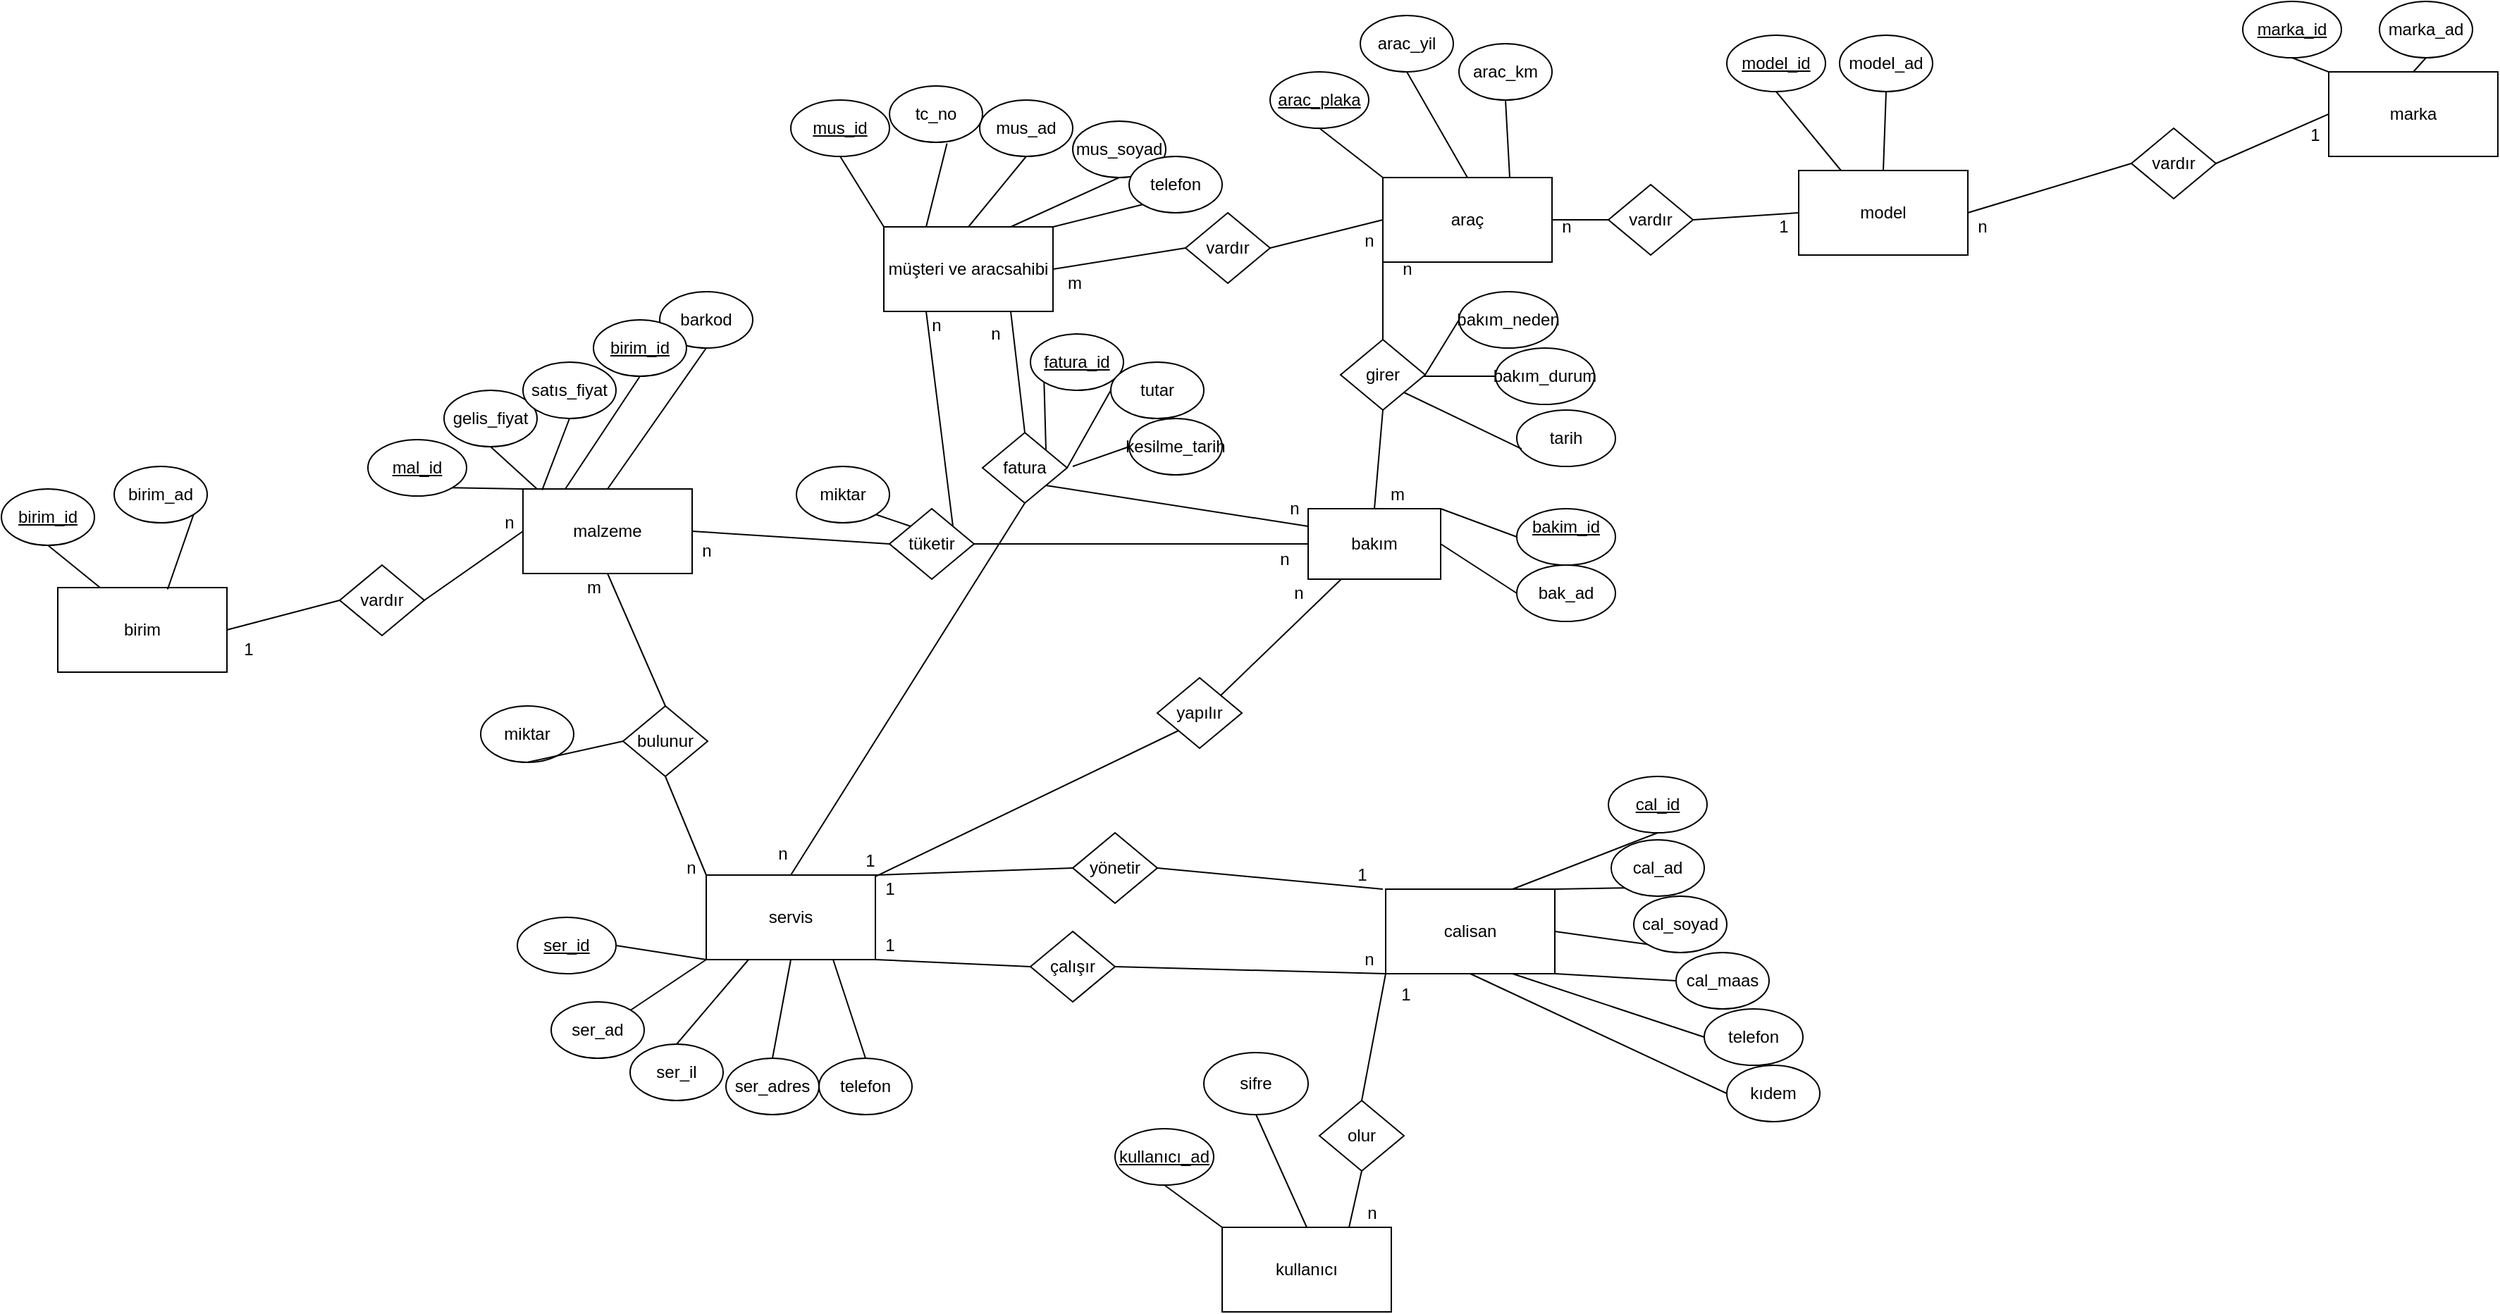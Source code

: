 <mxfile version="13.1.5" type="device"><diagram id="omyfnaKsAavAyfdd444p" name="Page-1"><mxGraphModel dx="2957" dy="2136" grid="1" gridSize="10" guides="1" tooltips="1" connect="1" arrows="1" fold="1" page="1" pageScale="1" pageWidth="827" pageHeight="1169" math="0" shadow="0"><root><mxCell id="0"/><mxCell id="1" parent="0"/><mxCell id="dVFk9NHxVjagU-lc4To2-1" value="servis&lt;br&gt;" style="rounded=0;whiteSpace=wrap;html=1;" parent="1" vertex="1"><mxGeometry x="230" y="100" width="120" height="60" as="geometry"/></mxCell><mxCell id="dVFk9NHxVjagU-lc4To2-2" value="malzeme" style="rounded=0;whiteSpace=wrap;html=1;" parent="1" vertex="1"><mxGeometry x="100" y="-174" width="120" height="60" as="geometry"/></mxCell><mxCell id="dVFk9NHxVjagU-lc4To2-4" value="araç" style="rounded=0;whiteSpace=wrap;html=1;" parent="1" vertex="1"><mxGeometry x="710" y="-395" width="120" height="60" as="geometry"/></mxCell><mxCell id="dVFk9NHxVjagU-lc4To2-5" value="müşteri ve aracsahibi" style="rounded=0;whiteSpace=wrap;html=1;" parent="1" vertex="1"><mxGeometry x="356" y="-360" width="120" height="60" as="geometry"/></mxCell><mxCell id="dVFk9NHxVjagU-lc4To2-7" value="bulunur" style="rhombus;whiteSpace=wrap;html=1;" parent="1" vertex="1"><mxGeometry x="171" y="-20" width="60" height="50" as="geometry"/></mxCell><mxCell id="dVFk9NHxVjagU-lc4To2-9" value="" style="endArrow=none;html=1;entryX=0.5;entryY=1;entryDx=0;entryDy=0;exitX=0;exitY=0;exitDx=0;exitDy=0;" parent="1" source="dVFk9NHxVjagU-lc4To2-1" target="dVFk9NHxVjagU-lc4To2-7" edge="1"><mxGeometry width="50" height="50" relative="1" as="geometry"><mxPoint x="280" y="100" as="sourcePoint"/><mxPoint x="330" y="50" as="targetPoint"/></mxGeometry></mxCell><mxCell id="dVFk9NHxVjagU-lc4To2-10" value="" style="endArrow=none;html=1;entryX=0.5;entryY=1;entryDx=0;entryDy=0;exitX=0.5;exitY=0;exitDx=0;exitDy=0;" parent="1" source="dVFk9NHxVjagU-lc4To2-7" target="dVFk9NHxVjagU-lc4To2-2" edge="1"><mxGeometry width="50" height="50" relative="1" as="geometry"><mxPoint x="300" y="110" as="sourcePoint"/><mxPoint x="310" y="60" as="targetPoint"/></mxGeometry></mxCell><mxCell id="dVFk9NHxVjagU-lc4To2-11" value="yönetir" style="rhombus;whiteSpace=wrap;html=1;" parent="1" vertex="1"><mxGeometry x="490" y="70" width="60" height="50" as="geometry"/></mxCell><mxCell id="dVFk9NHxVjagU-lc4To2-12" value="çalışır" style="rhombus;whiteSpace=wrap;html=1;" parent="1" vertex="1"><mxGeometry x="460" y="140" width="60" height="50" as="geometry"/></mxCell><mxCell id="dVFk9NHxVjagU-lc4To2-13" value="" style="endArrow=none;html=1;entryX=0;entryY=1;entryDx=0;entryDy=0;exitX=1;exitY=0.5;exitDx=0;exitDy=0;" parent="1" source="dVFk9NHxVjagU-lc4To2-12" target="2rVgxsiOijpeHVj7df45-91" edge="1"><mxGeometry width="50" height="50" relative="1" as="geometry"><mxPoint x="310" y="10" as="sourcePoint"/><mxPoint x="670" y="219" as="targetPoint"/></mxGeometry></mxCell><mxCell id="dVFk9NHxVjagU-lc4To2-14" value="" style="endArrow=none;html=1;entryX=0;entryY=0.5;entryDx=0;entryDy=0;exitX=1;exitY=1;exitDx=0;exitDy=0;" parent="1" source="dVFk9NHxVjagU-lc4To2-1" target="dVFk9NHxVjagU-lc4To2-12" edge="1"><mxGeometry width="50" height="50" relative="1" as="geometry"><mxPoint x="530" y="175" as="sourcePoint"/><mxPoint x="630" y="170" as="targetPoint"/></mxGeometry></mxCell><mxCell id="dVFk9NHxVjagU-lc4To2-18" value="" style="endArrow=none;html=1;entryX=0;entryY=0.5;entryDx=0;entryDy=0;exitX=1;exitY=0;exitDx=0;exitDy=0;" parent="1" source="dVFk9NHxVjagU-lc4To2-1" target="dVFk9NHxVjagU-lc4To2-11" edge="1"><mxGeometry width="50" height="50" relative="1" as="geometry"><mxPoint x="320" y="20" as="sourcePoint"/><mxPoint x="390" y="-50" as="targetPoint"/></mxGeometry></mxCell><mxCell id="dVFk9NHxVjagU-lc4To2-29" value="vardır" style="rhombus;whiteSpace=wrap;html=1;" parent="1" vertex="1"><mxGeometry x="570" y="-370" width="60" height="50" as="geometry"/></mxCell><mxCell id="dVFk9NHxVjagU-lc4To2-30" value="" style="endArrow=none;html=1;entryX=1;entryY=0.5;entryDx=0;entryDy=0;exitX=0;exitY=0.5;exitDx=0;exitDy=0;" parent="1" source="dVFk9NHxVjagU-lc4To2-4" target="dVFk9NHxVjagU-lc4To2-29" edge="1"><mxGeometry width="50" height="50" relative="1" as="geometry"><mxPoint x="700" y="458" as="sourcePoint"/><mxPoint x="700" y="420" as="targetPoint"/></mxGeometry></mxCell><mxCell id="dVFk9NHxVjagU-lc4To2-31" value="" style="endArrow=none;html=1;entryX=1;entryY=0.5;entryDx=0;entryDy=0;exitX=0;exitY=0.5;exitDx=0;exitDy=0;" parent="1" source="dVFk9NHxVjagU-lc4To2-29" target="dVFk9NHxVjagU-lc4To2-5" edge="1"><mxGeometry width="50" height="50" relative="1" as="geometry"><mxPoint x="630" y="490" as="sourcePoint"/><mxPoint x="530" y="490" as="targetPoint"/></mxGeometry></mxCell><mxCell id="dVFk9NHxVjagU-lc4To2-32" value="&lt;u&gt;mal_id&lt;/u&gt;" style="ellipse;whiteSpace=wrap;html=1;" parent="1" vertex="1"><mxGeometry x="-10" y="-209" width="70" height="40" as="geometry"/></mxCell><mxCell id="dVFk9NHxVjagU-lc4To2-34" value="gelis_fiyat" style="ellipse;whiteSpace=wrap;html=1;" parent="1" vertex="1"><mxGeometry x="44" y="-244" width="66" height="40" as="geometry"/></mxCell><mxCell id="dVFk9NHxVjagU-lc4To2-35" value="barkod" style="ellipse;whiteSpace=wrap;html=1;" parent="1" vertex="1"><mxGeometry x="197" y="-314" width="66" height="40" as="geometry"/></mxCell><mxCell id="dVFk9NHxVjagU-lc4To2-36" value="&lt;u&gt;birim_id&lt;/u&gt;" style="ellipse;whiteSpace=wrap;html=1;" parent="1" vertex="1"><mxGeometry x="150" y="-294" width="66" height="40" as="geometry"/></mxCell><mxCell id="dVFk9NHxVjagU-lc4To2-40" value="" style="endArrow=none;html=1;entryX=1;entryY=1;entryDx=0;entryDy=0;exitX=0;exitY=0;exitDx=0;exitDy=0;" parent="1" source="dVFk9NHxVjagU-lc4To2-2" target="dVFk9NHxVjagU-lc4To2-32" edge="1"><mxGeometry width="50" height="50" relative="1" as="geometry"><mxPoint x="224" y="-4" as="sourcePoint"/><mxPoint x="284" y="-74" as="targetPoint"/></mxGeometry></mxCell><mxCell id="dVFk9NHxVjagU-lc4To2-41" value="" style="endArrow=none;html=1;entryX=0.5;entryY=1;entryDx=0;entryDy=0;exitX=0.25;exitY=0;exitDx=0;exitDy=0;" parent="1" source="dVFk9NHxVjagU-lc4To2-2" target="dVFk9NHxVjagU-lc4To2-36" edge="1"><mxGeometry width="50" height="50" relative="1" as="geometry"><mxPoint x="234" y="6" as="sourcePoint"/><mxPoint x="294" y="-64" as="targetPoint"/></mxGeometry></mxCell><mxCell id="dVFk9NHxVjagU-lc4To2-42" value="" style="endArrow=none;html=1;entryX=0.5;entryY=1;entryDx=0;entryDy=0;exitX=0.5;exitY=0;exitDx=0;exitDy=0;" parent="1" source="dVFk9NHxVjagU-lc4To2-2" target="dVFk9NHxVjagU-lc4To2-35" edge="1"><mxGeometry width="50" height="50" relative="1" as="geometry"><mxPoint x="234" y="-154" as="sourcePoint"/><mxPoint x="227" y="-214" as="targetPoint"/></mxGeometry></mxCell><mxCell id="dVFk9NHxVjagU-lc4To2-43" value="" style="endArrow=none;html=1;exitX=0.5;exitY=1;exitDx=0;exitDy=0;entryX=0.083;entryY=0;entryDx=0;entryDy=0;entryPerimeter=0;" parent="1" source="dVFk9NHxVjagU-lc4To2-34" target="dVFk9NHxVjagU-lc4To2-2" edge="1"><mxGeometry width="50" height="50" relative="1" as="geometry"><mxPoint x="204" y="-154" as="sourcePoint"/><mxPoint x="204" y="-184" as="targetPoint"/></mxGeometry></mxCell><mxCell id="dVFk9NHxVjagU-lc4To2-48" value="&lt;u&gt;arac_plaka&lt;/u&gt;" style="ellipse;whiteSpace=wrap;html=1;" parent="1" vertex="1"><mxGeometry x="630" y="-470" width="70" height="40" as="geometry"/></mxCell><mxCell id="dVFk9NHxVjagU-lc4To2-50" value="&lt;u&gt;model_id&lt;/u&gt;" style="ellipse;whiteSpace=wrap;html=1;" parent="1" vertex="1"><mxGeometry x="954" y="-496" width="70" height="40" as="geometry"/></mxCell><mxCell id="dVFk9NHxVjagU-lc4To2-51" value="&lt;u&gt;marka_id&lt;/u&gt;" style="ellipse;whiteSpace=wrap;html=1;" parent="1" vertex="1"><mxGeometry x="1320" y="-520" width="70" height="40" as="geometry"/></mxCell><mxCell id="dVFk9NHxVjagU-lc4To2-52" value="&lt;u&gt;mus_id&lt;/u&gt;" style="ellipse;whiteSpace=wrap;html=1;" parent="1" vertex="1"><mxGeometry x="290" y="-450" width="70" height="40" as="geometry"/></mxCell><mxCell id="dVFk9NHxVjagU-lc4To2-54" value="" style="endArrow=none;html=1;entryX=0.5;entryY=1;entryDx=0;entryDy=0;exitX=0;exitY=0;exitDx=0;exitDy=0;" parent="1" source="dVFk9NHxVjagU-lc4To2-5" target="dVFk9NHxVjagU-lc4To2-52" edge="1"><mxGeometry width="50" height="50" relative="1" as="geometry"><mxPoint x="580" y="-320" as="sourcePoint"/><mxPoint x="486" y="-320" as="targetPoint"/></mxGeometry></mxCell><mxCell id="dVFk9NHxVjagU-lc4To2-55" value="mus_ad" style="ellipse;whiteSpace=wrap;html=1;" parent="1" vertex="1"><mxGeometry x="424" y="-450" width="66" height="40" as="geometry"/></mxCell><mxCell id="dVFk9NHxVjagU-lc4To2-56" value="model_ad" style="ellipse;whiteSpace=wrap;html=1;" parent="1" vertex="1"><mxGeometry x="1034" y="-496" width="66" height="40" as="geometry"/></mxCell><mxCell id="dVFk9NHxVjagU-lc4To2-58" value="arac_yil" style="ellipse;whiteSpace=wrap;html=1;" parent="1" vertex="1"><mxGeometry x="694" y="-510" width="66" height="40" as="geometry"/></mxCell><mxCell id="dVFk9NHxVjagU-lc4To2-59" value="mus_soyad" style="ellipse;whiteSpace=wrap;html=1;" parent="1" vertex="1"><mxGeometry x="490" y="-435" width="66" height="40" as="geometry"/></mxCell><mxCell id="dVFk9NHxVjagU-lc4To2-60" value="telefon" style="ellipse;whiteSpace=wrap;html=1;" parent="1" vertex="1"><mxGeometry x="530" y="-410" width="66" height="40" as="geometry"/></mxCell><mxCell id="dVFk9NHxVjagU-lc4To2-61" value="marka_ad" style="ellipse;whiteSpace=wrap;html=1;" parent="1" vertex="1"><mxGeometry x="1417" y="-520" width="66" height="40" as="geometry"/></mxCell><mxCell id="dVFk9NHxVjagU-lc4To2-63" value="" style="endArrow=none;html=1;entryX=0.5;entryY=1;entryDx=0;entryDy=0;exitX=0.5;exitY=0;exitDx=0;exitDy=0;" parent="1" source="dVFk9NHxVjagU-lc4To2-5" target="dVFk9NHxVjagU-lc4To2-55" edge="1"><mxGeometry width="50" height="50" relative="1" as="geometry"><mxPoint x="366" y="-350" as="sourcePoint"/><mxPoint x="335" y="-400" as="targetPoint"/></mxGeometry></mxCell><mxCell id="dVFk9NHxVjagU-lc4To2-64" value="" style="endArrow=none;html=1;entryX=0.5;entryY=1;entryDx=0;entryDy=0;exitX=0.75;exitY=0;exitDx=0;exitDy=0;" parent="1" source="dVFk9NHxVjagU-lc4To2-5" target="dVFk9NHxVjagU-lc4To2-59" edge="1"><mxGeometry width="50" height="50" relative="1" as="geometry"><mxPoint x="426" y="-350" as="sourcePoint"/><mxPoint x="413" y="-410" as="targetPoint"/></mxGeometry></mxCell><mxCell id="dVFk9NHxVjagU-lc4To2-65" value="" style="endArrow=none;html=1;entryX=0;entryY=1;entryDx=0;entryDy=0;exitX=1;exitY=0;exitDx=0;exitDy=0;" parent="1" source="dVFk9NHxVjagU-lc4To2-5" target="dVFk9NHxVjagU-lc4To2-60" edge="1"><mxGeometry width="50" height="50" relative="1" as="geometry"><mxPoint x="456" y="-350" as="sourcePoint"/><mxPoint x="479" y="-410" as="targetPoint"/></mxGeometry></mxCell><mxCell id="dVFk9NHxVjagU-lc4To2-66" value="" style="endArrow=none;html=1;entryX=0;entryY=0.5;entryDx=0;entryDy=0;exitX=1;exitY=0.5;exitDx=0;exitDy=0;" parent="1" source="dVFk9NHxVjagU-lc4To2-77" target="dVFk9NHxVjagU-lc4To2-70" edge="1"><mxGeometry width="50" height="50" relative="1" as="geometry"><mxPoint x="807.5" y="-639" as="sourcePoint"/><mxPoint x="847.495" y="-508.998" as="targetPoint"/></mxGeometry></mxCell><mxCell id="dVFk9NHxVjagU-lc4To2-67" value="" style="endArrow=none;html=1;entryX=0;entryY=0.5;entryDx=0;entryDy=0;exitX=1;exitY=0.5;exitDx=0;exitDy=0;" parent="1" source="dVFk9NHxVjagU-lc4To2-4" target="dVFk9NHxVjagU-lc4To2-77" edge="1"><mxGeometry width="50" height="50" relative="1" as="geometry"><mxPoint x="496" y="-340" as="sourcePoint"/><mxPoint x="533.665" y="-405.858" as="targetPoint"/></mxGeometry></mxCell><mxCell id="dVFk9NHxVjagU-lc4To2-68" value="" style="endArrow=none;html=1;entryX=0.5;entryY=1;entryDx=0;entryDy=0;exitX=0.5;exitY=0;exitDx=0;exitDy=0;" parent="1" source="dVFk9NHxVjagU-lc4To2-70" target="dVFk9NHxVjagU-lc4To2-56" edge="1"><mxGeometry width="50" height="50" relative="1" as="geometry"><mxPoint x="270" y="-136" as="sourcePoint"/><mxPoint x="307.665" y="-201.858" as="targetPoint"/></mxGeometry></mxCell><mxCell id="dVFk9NHxVjagU-lc4To2-69" value="" style="endArrow=none;html=1;entryX=0.5;entryY=1;entryDx=0;entryDy=0;exitX=0;exitY=0;exitDx=0;exitDy=0;" parent="1" source="dVFk9NHxVjagU-lc4To2-4" target="dVFk9NHxVjagU-lc4To2-48" edge="1"><mxGeometry width="50" height="50" relative="1" as="geometry"><mxPoint x="516" y="-320" as="sourcePoint"/><mxPoint x="553.665" y="-385.858" as="targetPoint"/></mxGeometry></mxCell><mxCell id="dVFk9NHxVjagU-lc4To2-70" value="model" style="rounded=0;whiteSpace=wrap;html=1;" parent="1" vertex="1"><mxGeometry x="1005" y="-400" width="120" height="60" as="geometry"/></mxCell><mxCell id="dVFk9NHxVjagU-lc4To2-71" value="marka" style="rounded=0;whiteSpace=wrap;html=1;" parent="1" vertex="1"><mxGeometry x="1381" y="-470" width="120" height="60" as="geometry"/></mxCell><mxCell id="dVFk9NHxVjagU-lc4To2-72" value="" style="endArrow=none;html=1;entryX=0.5;entryY=1;entryDx=0;entryDy=0;exitX=0;exitY=0;exitDx=0;exitDy=0;" parent="1" source="dVFk9NHxVjagU-lc4To2-71" target="dVFk9NHxVjagU-lc4To2-51" edge="1"><mxGeometry width="50" height="50" relative="1" as="geometry"><mxPoint x="1147" y="-360" as="sourcePoint"/><mxPoint x="1150" y="-410" as="targetPoint"/></mxGeometry></mxCell><mxCell id="dVFk9NHxVjagU-lc4To2-73" value="" style="endArrow=none;html=1;entryX=0.5;entryY=1;entryDx=0;entryDy=0;exitX=0.5;exitY=0;exitDx=0;exitDy=0;" parent="1" source="dVFk9NHxVjagU-lc4To2-71" target="dVFk9NHxVjagU-lc4To2-61" edge="1"><mxGeometry width="50" height="50" relative="1" as="geometry"><mxPoint x="1147" y="-360" as="sourcePoint"/><mxPoint x="1150" y="-410" as="targetPoint"/></mxGeometry></mxCell><mxCell id="dVFk9NHxVjagU-lc4To2-74" value="" style="endArrow=none;html=1;entryX=0.5;entryY=1;entryDx=0;entryDy=0;exitX=0.25;exitY=0;exitDx=0;exitDy=0;" parent="1" source="dVFk9NHxVjagU-lc4To2-70" target="dVFk9NHxVjagU-lc4To2-50" edge="1"><mxGeometry width="50" height="50" relative="1" as="geometry"><mxPoint x="1015" y="-156" as="sourcePoint"/><mxPoint x="1067" y="-206" as="targetPoint"/></mxGeometry></mxCell><mxCell id="dVFk9NHxVjagU-lc4To2-76" value="vardır" style="rhombus;whiteSpace=wrap;html=1;" parent="1" vertex="1"><mxGeometry x="1241" y="-430" width="60" height="50" as="geometry"/></mxCell><mxCell id="dVFk9NHxVjagU-lc4To2-77" value="vardır" style="rhombus;whiteSpace=wrap;html=1;" parent="1" vertex="1"><mxGeometry x="870" y="-390" width="60" height="50" as="geometry"/></mxCell><mxCell id="dVFk9NHxVjagU-lc4To2-78" value="" style="endArrow=none;html=1;entryX=1;entryY=0.5;entryDx=0;entryDy=0;exitX=0;exitY=0.5;exitDx=0;exitDy=0;" parent="1" source="dVFk9NHxVjagU-lc4To2-71" target="dVFk9NHxVjagU-lc4To2-76" edge="1"><mxGeometry width="50" height="50" relative="1" as="geometry"><mxPoint x="1337" y="-330" as="sourcePoint"/><mxPoint x="1560" y="-474" as="targetPoint"/></mxGeometry></mxCell><mxCell id="dVFk9NHxVjagU-lc4To2-80" value="" style="endArrow=none;html=1;exitX=1;exitY=0.5;exitDx=0;exitDy=0;entryX=0;entryY=0.5;entryDx=0;entryDy=0;" parent="1" source="dVFk9NHxVjagU-lc4To2-70" target="dVFk9NHxVjagU-lc4To2-76" edge="1"><mxGeometry width="50" height="50" relative="1" as="geometry"><mxPoint x="1418" y="-326" as="sourcePoint"/><mxPoint x="1220" y="-400" as="targetPoint"/></mxGeometry></mxCell><mxCell id="dVFk9NHxVjagU-lc4To2-83" value="" style="endArrow=none;html=1;entryX=0.5;entryY=1;entryDx=0;entryDy=0;exitX=0.5;exitY=0;exitDx=0;exitDy=0;" parent="1" source="dVFk9NHxVjagU-lc4To2-4" target="dVFk9NHxVjagU-lc4To2-58" edge="1"><mxGeometry width="50" height="50" relative="1" as="geometry"><mxPoint x="970" y="-350" as="sourcePoint"/><mxPoint x="985" y="-410" as="targetPoint"/></mxGeometry></mxCell><mxCell id="dVFk9NHxVjagU-lc4To2-84" value="arac_km" style="ellipse;whiteSpace=wrap;html=1;" parent="1" vertex="1"><mxGeometry x="764" y="-490" width="66" height="40" as="geometry"/></mxCell><mxCell id="dVFk9NHxVjagU-lc4To2-85" value="" style="endArrow=none;html=1;entryX=0.5;entryY=1;entryDx=0;entryDy=0;exitX=0.75;exitY=0;exitDx=0;exitDy=0;" parent="1" source="dVFk9NHxVjagU-lc4To2-4" target="dVFk9NHxVjagU-lc4To2-84" edge="1"><mxGeometry width="50" height="50" relative="1" as="geometry"><mxPoint x="780" y="-350" as="sourcePoint"/><mxPoint x="743.0" y="-400" as="targetPoint"/></mxGeometry></mxCell><mxCell id="dVFk9NHxVjagU-lc4To2-88" value="ser_adres" style="ellipse;whiteSpace=wrap;html=1;" parent="1" vertex="1"><mxGeometry x="244" y="230" width="66" height="40" as="geometry"/></mxCell><mxCell id="dVFk9NHxVjagU-lc4To2-89" value="ser_ad" style="ellipse;whiteSpace=wrap;html=1;" parent="1" vertex="1"><mxGeometry x="120" y="190" width="66" height="40" as="geometry"/></mxCell><mxCell id="dVFk9NHxVjagU-lc4To2-90" value="telefon" style="ellipse;whiteSpace=wrap;html=1;" parent="1" vertex="1"><mxGeometry x="310" y="230" width="66" height="40" as="geometry"/></mxCell><mxCell id="dVFk9NHxVjagU-lc4To2-91" value="ser_il" style="ellipse;whiteSpace=wrap;html=1;" parent="1" vertex="1"><mxGeometry x="176" y="220" width="66" height="40" as="geometry"/></mxCell><mxCell id="dVFk9NHxVjagU-lc4To2-94" value="&lt;u&gt;ser_id&lt;/u&gt;" style="ellipse;whiteSpace=wrap;html=1;" parent="1" vertex="1"><mxGeometry x="96" y="130" width="70" height="40" as="geometry"/></mxCell><mxCell id="dVFk9NHxVjagU-lc4To2-95" value="" style="endArrow=none;html=1;entryX=1;entryY=0.5;entryDx=0;entryDy=0;exitX=0;exitY=1;exitDx=0;exitDy=0;" parent="1" source="dVFk9NHxVjagU-lc4To2-1" target="dVFk9NHxVjagU-lc4To2-94" edge="1"><mxGeometry width="50" height="50" relative="1" as="geometry"><mxPoint x="300" y="110" as="sourcePoint"/><mxPoint x="240" y="60" as="targetPoint"/></mxGeometry></mxCell><mxCell id="dVFk9NHxVjagU-lc4To2-96" value="" style="endArrow=none;html=1;entryX=1;entryY=0;entryDx=0;entryDy=0;exitX=0;exitY=1;exitDx=0;exitDy=0;" parent="1" source="dVFk9NHxVjagU-lc4To2-1" target="dVFk9NHxVjagU-lc4To2-89" edge="1"><mxGeometry width="50" height="50" relative="1" as="geometry"><mxPoint x="240" y="170" as="sourcePoint"/><mxPoint x="176" y="160" as="targetPoint"/></mxGeometry></mxCell><mxCell id="dVFk9NHxVjagU-lc4To2-97" value="" style="endArrow=none;html=1;entryX=0.25;entryY=1;entryDx=0;entryDy=0;exitX=0.5;exitY=0;exitDx=0;exitDy=0;" parent="1" source="dVFk9NHxVjagU-lc4To2-91" target="dVFk9NHxVjagU-lc4To2-1" edge="1"><mxGeometry width="50" height="50" relative="1" as="geometry"><mxPoint x="250" y="180" as="sourcePoint"/><mxPoint x="186" y="170" as="targetPoint"/></mxGeometry></mxCell><mxCell id="dVFk9NHxVjagU-lc4To2-98" value="" style="endArrow=none;html=1;entryX=0.5;entryY=1;entryDx=0;entryDy=0;exitX=0.5;exitY=0;exitDx=0;exitDy=0;" parent="1" source="dVFk9NHxVjagU-lc4To2-88" target="dVFk9NHxVjagU-lc4To2-1" edge="1"><mxGeometry width="50" height="50" relative="1" as="geometry"><mxPoint x="285" y="215" as="sourcePoint"/><mxPoint x="221" y="205" as="targetPoint"/></mxGeometry></mxCell><mxCell id="dVFk9NHxVjagU-lc4To2-99" value="" style="endArrow=none;html=1;entryX=0.75;entryY=1;entryDx=0;entryDy=0;exitX=0.5;exitY=0;exitDx=0;exitDy=0;" parent="1" source="dVFk9NHxVjagU-lc4To2-90" target="dVFk9NHxVjagU-lc4To2-1" edge="1"><mxGeometry width="50" height="50" relative="1" as="geometry"><mxPoint x="270" y="200" as="sourcePoint"/><mxPoint x="206" y="190" as="targetPoint"/></mxGeometry></mxCell><mxCell id="JKhy3zN6X2akVbeBY9PP-2" value="&lt;u&gt;bakim_id&lt;br&gt;&lt;br&gt;&lt;/u&gt;" style="ellipse;whiteSpace=wrap;html=1;" parent="1" vertex="1"><mxGeometry x="805" y="-160" width="70" height="40" as="geometry"/></mxCell><mxCell id="JKhy3zN6X2akVbeBY9PP-6" value="" style="endArrow=none;html=1;entryX=0;entryY=0.5;entryDx=0;entryDy=0;exitX=1;exitY=0;exitDx=0;exitDy=0;" parent="1" source="2rVgxsiOijpeHVj7df45-26" target="JKhy3zN6X2akVbeBY9PP-2" edge="1"><mxGeometry width="50" height="50" relative="1" as="geometry"><mxPoint x="426" y="-350" as="sourcePoint"/><mxPoint x="413" y="-410" as="targetPoint"/></mxGeometry></mxCell><mxCell id="JKhy3zN6X2akVbeBY9PP-7" value="bakım_neden" style="ellipse;whiteSpace=wrap;html=1;" parent="1" vertex="1"><mxGeometry x="764" y="-314" width="70" height="40" as="geometry"/></mxCell><mxCell id="JKhy3zN6X2akVbeBY9PP-8" value="" style="endArrow=none;html=1;entryX=0;entryY=0.5;entryDx=0;entryDy=0;exitX=1;exitY=0.5;exitDx=0;exitDy=0;" parent="1" source="2rVgxsiOijpeHVj7df45-42" target="JKhy3zN6X2akVbeBY9PP-7" edge="1"><mxGeometry width="50" height="50" relative="1" as="geometry"><mxPoint x="880" y="-210" as="sourcePoint"/><mxPoint x="920.251" y="-225.858" as="targetPoint"/></mxGeometry></mxCell><mxCell id="JKhy3zN6X2akVbeBY9PP-9" value="bakım_durum" style="ellipse;whiteSpace=wrap;html=1;" parent="1" vertex="1"><mxGeometry x="790" y="-274" width="70" height="40" as="geometry"/></mxCell><mxCell id="JKhy3zN6X2akVbeBY9PP-10" value="" style="endArrow=none;html=1;entryX=0;entryY=0.5;entryDx=0;entryDy=0;" parent="1" target="JKhy3zN6X2akVbeBY9PP-9" edge="1"><mxGeometry width="50" height="50" relative="1" as="geometry"><mxPoint x="734" y="-254" as="sourcePoint"/><mxPoint x="940" y="-190" as="targetPoint"/></mxGeometry></mxCell><mxCell id="JKhy3zN6X2akVbeBY9PP-14" value="miktar" style="ellipse;whiteSpace=wrap;html=1;" parent="1" vertex="1"><mxGeometry x="70" y="-20" width="66" height="40" as="geometry"/></mxCell><mxCell id="JKhy3zN6X2akVbeBY9PP-15" value="" style="endArrow=none;html=1;entryX=0;entryY=0.5;entryDx=0;entryDy=0;exitX=0.5;exitY=1;exitDx=0;exitDy=0;" parent="1" source="JKhy3zN6X2akVbeBY9PP-14" target="dVFk9NHxVjagU-lc4To2-7" edge="1"><mxGeometry width="50" height="50" relative="1" as="geometry"><mxPoint x="544" y="-150.0" as="sourcePoint"/><mxPoint x="563" y="-170.0" as="targetPoint"/></mxGeometry></mxCell><mxCell id="a6w_tVuYNXNWA4gwiiQx-1" value="tc_no" style="ellipse;whiteSpace=wrap;html=1;" parent="1" vertex="1"><mxGeometry x="360" y="-460" width="66" height="40" as="geometry"/></mxCell><mxCell id="a6w_tVuYNXNWA4gwiiQx-2" value="" style="endArrow=none;html=1;entryX=0.618;entryY=1.02;entryDx=0;entryDy=0;exitX=0.25;exitY=0;exitDx=0;exitDy=0;entryPerimeter=0;" parent="1" source="dVFk9NHxVjagU-lc4To2-5" target="a6w_tVuYNXNWA4gwiiQx-1" edge="1"><mxGeometry width="50" height="50" relative="1" as="geometry"><mxPoint x="426" y="-350" as="sourcePoint"/><mxPoint x="467" y="-400" as="targetPoint"/></mxGeometry></mxCell><mxCell id="2rVgxsiOijpeHVj7df45-6" value="1" style="text;html=1;align=center;verticalAlign=middle;resizable=0;points=[];autosize=1;" parent="1" vertex="1"><mxGeometry x="1361" y="-435" width="20" height="20" as="geometry"/></mxCell><mxCell id="2rVgxsiOijpeHVj7df45-7" value="n" style="text;html=1;align=center;verticalAlign=middle;resizable=0;points=[];autosize=1;" parent="1" vertex="1"><mxGeometry x="1125" y="-370" width="20" height="20" as="geometry"/></mxCell><mxCell id="2rVgxsiOijpeHVj7df45-12" value="satıs_fiyat" style="ellipse;whiteSpace=wrap;html=1;" parent="1" vertex="1"><mxGeometry x="100" y="-264" width="66" height="40" as="geometry"/></mxCell><mxCell id="2rVgxsiOijpeHVj7df45-13" value="" style="endArrow=none;html=1;entryX=0.113;entryY=0.013;entryDx=0;entryDy=0;exitX=0.5;exitY=1;exitDx=0;exitDy=0;entryPerimeter=0;" parent="1" source="2rVgxsiOijpeHVj7df45-12" target="dVFk9NHxVjagU-lc4To2-2" edge="1"><mxGeometry width="50" height="50" relative="1" as="geometry"><mxPoint x="206" y="-224" as="sourcePoint"/><mxPoint x="204" y="-174" as="targetPoint"/></mxGeometry></mxCell><mxCell id="2rVgxsiOijpeHVj7df45-15" value="n" style="text;html=1;align=center;verticalAlign=middle;resizable=0;points=[];autosize=1;" parent="1" vertex="1"><mxGeometry x="209" y="85" width="20" height="20" as="geometry"/></mxCell><mxCell id="2rVgxsiOijpeHVj7df45-16" value="1" style="text;html=1;align=center;verticalAlign=middle;resizable=0;points=[];autosize=1;" parent="1" vertex="1"><mxGeometry x="350" y="100" width="20" height="20" as="geometry"/></mxCell><mxCell id="2rVgxsiOijpeHVj7df45-23" value="tarih" style="ellipse;whiteSpace=wrap;html=1;" parent="1" vertex="1"><mxGeometry x="805" y="-230" width="70" height="40" as="geometry"/></mxCell><mxCell id="2rVgxsiOijpeHVj7df45-25" value="" style="endArrow=none;html=1;exitX=1;exitY=1;exitDx=0;exitDy=0;entryX=0.049;entryY=0.69;entryDx=0;entryDy=0;entryPerimeter=0;" parent="1" source="2rVgxsiOijpeHVj7df45-42" target="2rVgxsiOijpeHVj7df45-23" edge="1"><mxGeometry width="50" height="50" relative="1" as="geometry"><mxPoint x="940" y="-355" as="sourcePoint"/><mxPoint x="1003" y="-367.805" as="targetPoint"/></mxGeometry></mxCell><mxCell id="2rVgxsiOijpeHVj7df45-26" value="bakım" style="rounded=0;whiteSpace=wrap;html=1;" parent="1" vertex="1"><mxGeometry x="657" y="-160" width="94" height="50" as="geometry"/></mxCell><mxCell id="2rVgxsiOijpeHVj7df45-27" value="" style="endArrow=none;html=1;entryX=0.25;entryY=1;entryDx=0;entryDy=0;exitX=1;exitY=0;exitDx=0;exitDy=0;" parent="1" source="2rVgxsiOijpeHVj7df45-50" target="2rVgxsiOijpeHVj7df45-26" edge="1"><mxGeometry width="50" height="50" relative="1" as="geometry"><mxPoint x="530" y="-30" as="sourcePoint"/><mxPoint x="206" y="60" as="targetPoint"/></mxGeometry></mxCell><mxCell id="2rVgxsiOijpeHVj7df45-28" value="" style="endArrow=none;html=1;entryX=0;entryY=1;entryDx=0;entryDy=0;exitX=0.5;exitY=0;exitDx=0;exitDy=0;" parent="1" source="2rVgxsiOijpeHVj7df45-42" target="dVFk9NHxVjagU-lc4To2-4" edge="1"><mxGeometry width="50" height="50" relative="1" as="geometry"><mxPoint x="330" y="110" as="sourcePoint"/><mxPoint x="533" y="-90" as="targetPoint"/></mxGeometry></mxCell><mxCell id="2rVgxsiOijpeHVj7df45-29" value="tüketir" style="rhombus;whiteSpace=wrap;html=1;" parent="1" vertex="1"><mxGeometry x="360" y="-160" width="60" height="50" as="geometry"/></mxCell><mxCell id="2rVgxsiOijpeHVj7df45-31" value="m" style="text;html=1;align=center;verticalAlign=middle;resizable=0;points=[];autosize=1;" parent="1" vertex="1"><mxGeometry x="135" y="-114" width="30" height="20" as="geometry"/></mxCell><mxCell id="2rVgxsiOijpeHVj7df45-32" value="" style="endArrow=none;html=1;entryX=1;entryY=0.5;entryDx=0;entryDy=0;exitX=0;exitY=0.5;exitDx=0;exitDy=0;" parent="1" source="2rVgxsiOijpeHVj7df45-29" target="dVFk9NHxVjagU-lc4To2-2" edge="1"><mxGeometry width="50" height="50" relative="1" as="geometry"><mxPoint x="156" y="10" as="sourcePoint"/><mxPoint x="206" y="-70" as="targetPoint"/></mxGeometry></mxCell><mxCell id="2rVgxsiOijpeHVj7df45-33" value="" style="endArrow=none;html=1;exitX=1;exitY=0.5;exitDx=0;exitDy=0;entryX=0;entryY=0.5;entryDx=0;entryDy=0;" parent="1" source="2rVgxsiOijpeHVj7df45-29" target="2rVgxsiOijpeHVj7df45-26" edge="1"><mxGeometry width="50" height="50" relative="1" as="geometry"><mxPoint x="300" y="-20" as="sourcePoint"/><mxPoint x="266" y="-70" as="targetPoint"/></mxGeometry></mxCell><mxCell id="2rVgxsiOijpeHVj7df45-34" value="miktar" style="ellipse;whiteSpace=wrap;html=1;" parent="1" vertex="1"><mxGeometry x="294" y="-190" width="66" height="40" as="geometry"/></mxCell><mxCell id="2rVgxsiOijpeHVj7df45-35" value="" style="endArrow=none;html=1;entryX=0;entryY=0;entryDx=0;entryDy=0;exitX=1;exitY=1;exitDx=0;exitDy=0;" parent="1" source="2rVgxsiOijpeHVj7df45-34" target="2rVgxsiOijpeHVj7df45-29" edge="1"><mxGeometry width="50" height="50" relative="1" as="geometry"><mxPoint x="384" y="14" as="sourcePoint"/><mxPoint x="384" y="84" as="targetPoint"/></mxGeometry></mxCell><mxCell id="2rVgxsiOijpeHVj7df45-37" value="n" style="text;html=1;align=center;verticalAlign=middle;resizable=0;points=[];autosize=1;" parent="1" vertex="1"><mxGeometry x="717" y="-340" width="20" height="20" as="geometry"/></mxCell><mxCell id="2rVgxsiOijpeHVj7df45-38" value="m" style="text;html=1;align=center;verticalAlign=middle;resizable=0;points=[];autosize=1;" parent="1" vertex="1"><mxGeometry x="705" y="-180" width="30" height="20" as="geometry"/></mxCell><mxCell id="2rVgxsiOijpeHVj7df45-40" value="n" style="text;html=1;align=center;verticalAlign=middle;resizable=0;points=[];autosize=1;" parent="1" vertex="1"><mxGeometry x="639.5" y="-110" width="20" height="20" as="geometry"/></mxCell><mxCell id="2rVgxsiOijpeHVj7df45-42" value="girer" style="rhombus;whiteSpace=wrap;html=1;" parent="1" vertex="1"><mxGeometry x="680" y="-280" width="60" height="50" as="geometry"/></mxCell><mxCell id="2rVgxsiOijpeHVj7df45-43" value="" style="endArrow=none;html=1;entryX=0.5;entryY=0;entryDx=0;entryDy=0;" parent="1" target="2rVgxsiOijpeHVj7df45-26" edge="1"><mxGeometry width="50" height="50" relative="1" as="geometry"><mxPoint x="710" y="-230" as="sourcePoint"/><mxPoint x="720" y="-325" as="targetPoint"/></mxGeometry></mxCell><mxCell id="2rVgxsiOijpeHVj7df45-44" value="n" style="text;html=1;align=center;verticalAlign=middle;resizable=0;points=[];autosize=1;" parent="1" vertex="1"><mxGeometry x="220" y="-140" width="20" height="20" as="geometry"/></mxCell><mxCell id="2rVgxsiOijpeHVj7df45-45" value="1" style="text;html=1;align=center;verticalAlign=middle;resizable=0;points=[];autosize=1;" parent="1" vertex="1"><mxGeometry x="336" y="80" width="20" height="20" as="geometry"/></mxCell><mxCell id="2rVgxsiOijpeHVj7df45-50" value="yapılır" style="rhombus;whiteSpace=wrap;html=1;" parent="1" vertex="1"><mxGeometry x="550" y="-40" width="60" height="50" as="geometry"/></mxCell><mxCell id="2rVgxsiOijpeHVj7df45-51" value="" style="endArrow=none;html=1;entryX=0;entryY=1;entryDx=0;entryDy=0;" parent="1" source="dVFk9NHxVjagU-lc4To2-1" target="2rVgxsiOijpeHVj7df45-50" edge="1"><mxGeometry width="50" height="50" relative="1" as="geometry"><mxPoint x="525" y="-17.5" as="sourcePoint"/><mxPoint x="667" y="-100" as="targetPoint"/></mxGeometry></mxCell><mxCell id="2rVgxsiOijpeHVj7df45-52" value="n" style="text;html=1;align=center;verticalAlign=middle;resizable=0;points=[];autosize=1;" parent="1" vertex="1"><mxGeometry x="630" y="-134" width="20" height="20" as="geometry"/></mxCell><mxCell id="2rVgxsiOijpeHVj7df45-56" value="1" style="text;html=1;align=center;verticalAlign=middle;resizable=0;points=[];autosize=1;" parent="1" vertex="1"><mxGeometry x="350" y="140" width="20" height="20" as="geometry"/></mxCell><mxCell id="2rVgxsiOijpeHVj7df45-57" value="n" style="text;html=1;align=center;verticalAlign=middle;resizable=0;points=[];autosize=1;" parent="1" vertex="1"><mxGeometry x="690" y="150" width="20" height="20" as="geometry"/></mxCell><mxCell id="2rVgxsiOijpeHVj7df45-63" value="n" style="text;html=1;align=center;verticalAlign=middle;resizable=0;points=[];autosize=1;" parent="1" vertex="1"><mxGeometry x="690" y="-360" width="20" height="20" as="geometry"/></mxCell><mxCell id="2rVgxsiOijpeHVj7df45-64" value="n" style="text;html=1;align=center;verticalAlign=middle;resizable=0;points=[];autosize=1;" parent="1" vertex="1"><mxGeometry x="830" y="-370" width="20" height="20" as="geometry"/></mxCell><mxCell id="2rVgxsiOijpeHVj7df45-65" value="1" style="text;html=1;align=center;verticalAlign=middle;resizable=0;points=[];autosize=1;" parent="1" vertex="1"><mxGeometry x="983.5" y="-370" width="20" height="20" as="geometry"/></mxCell><mxCell id="2rVgxsiOijpeHVj7df45-91" value="calisan" style="rounded=0;whiteSpace=wrap;html=1;" parent="1" vertex="1"><mxGeometry x="712" y="110" width="120" height="60" as="geometry"/></mxCell><mxCell id="2rVgxsiOijpeHVj7df45-92" value="telefon" style="ellipse;whiteSpace=wrap;html=1;" parent="1" vertex="1"><mxGeometry x="938" y="195" width="70" height="40" as="geometry"/></mxCell><mxCell id="2rVgxsiOijpeHVj7df45-93" value="cal_maas" style="ellipse;whiteSpace=wrap;html=1;" parent="1" vertex="1"><mxGeometry x="918" y="155" width="66" height="40" as="geometry"/></mxCell><mxCell id="2rVgxsiOijpeHVj7df45-94" value="cal_ad" style="ellipse;whiteSpace=wrap;html=1;" parent="1" vertex="1"><mxGeometry x="872" y="75" width="66" height="40" as="geometry"/></mxCell><mxCell id="2rVgxsiOijpeHVj7df45-95" value="kıdem" style="ellipse;whiteSpace=wrap;html=1;" parent="1" vertex="1"><mxGeometry x="954" y="235" width="66" height="40" as="geometry"/></mxCell><mxCell id="2rVgxsiOijpeHVj7df45-96" value="cal_soyad" style="ellipse;whiteSpace=wrap;html=1;" parent="1" vertex="1"><mxGeometry x="888" y="115" width="66" height="40" as="geometry"/></mxCell><mxCell id="2rVgxsiOijpeHVj7df45-97" value="&lt;u&gt;cal_id&lt;/u&gt;" style="ellipse;whiteSpace=wrap;html=1;" parent="1" vertex="1"><mxGeometry x="870" y="30" width="70" height="40" as="geometry"/></mxCell><mxCell id="2rVgxsiOijpeHVj7df45-98" value="" style="endArrow=none;html=1;entryX=0;entryY=1;entryDx=0;entryDy=0;exitX=1;exitY=0.5;exitDx=0;exitDy=0;" parent="1" source="2rVgxsiOijpeHVj7df45-91" target="2rVgxsiOijpeHVj7df45-96" edge="1"><mxGeometry width="50" height="50" relative="1" as="geometry"><mxPoint x="926" y="150" as="sourcePoint"/><mxPoint x="1018" y="220" as="targetPoint"/></mxGeometry></mxCell><mxCell id="2rVgxsiOijpeHVj7df45-99" value="" style="endArrow=none;html=1;entryX=1;entryY=0;entryDx=0;entryDy=0;exitX=0;exitY=1;exitDx=0;exitDy=0;" parent="1" source="2rVgxsiOijpeHVj7df45-94" target="2rVgxsiOijpeHVj7df45-91" edge="1"><mxGeometry width="50" height="50" relative="1" as="geometry"><mxPoint x="936" y="160" as="sourcePoint"/><mxPoint x="1028" y="230" as="targetPoint"/></mxGeometry></mxCell><mxCell id="2rVgxsiOijpeHVj7df45-100" value="" style="endArrow=none;html=1;entryX=0.75;entryY=0;entryDx=0;entryDy=0;exitX=0.5;exitY=1;exitDx=0;exitDy=0;" parent="1" source="2rVgxsiOijpeHVj7df45-97" target="2rVgxsiOijpeHVj7df45-91" edge="1"><mxGeometry width="50" height="50" relative="1" as="geometry"><mxPoint x="946" y="170" as="sourcePoint"/><mxPoint x="1038" y="240" as="targetPoint"/></mxGeometry></mxCell><mxCell id="2rVgxsiOijpeHVj7df45-101" value="" style="endArrow=none;html=1;entryX=0;entryY=0.5;entryDx=0;entryDy=0;exitX=1;exitY=1;exitDx=0;exitDy=0;" parent="1" source="2rVgxsiOijpeHVj7df45-91" target="2rVgxsiOijpeHVj7df45-93" edge="1"><mxGeometry width="50" height="50" relative="1" as="geometry"><mxPoint x="956" y="180" as="sourcePoint"/><mxPoint x="1048" y="250" as="targetPoint"/></mxGeometry></mxCell><mxCell id="2rVgxsiOijpeHVj7df45-102" value="" style="endArrow=none;html=1;entryX=0;entryY=0.5;entryDx=0;entryDy=0;exitX=0.75;exitY=1;exitDx=0;exitDy=0;" parent="1" source="2rVgxsiOijpeHVj7df45-91" target="2rVgxsiOijpeHVj7df45-92" edge="1"><mxGeometry width="50" height="50" relative="1" as="geometry"><mxPoint x="966" y="190" as="sourcePoint"/><mxPoint x="1058" y="260" as="targetPoint"/></mxGeometry></mxCell><mxCell id="2rVgxsiOijpeHVj7df45-103" value="" style="endArrow=none;html=1;entryX=0;entryY=0.5;entryDx=0;entryDy=0;exitX=0.5;exitY=1;exitDx=0;exitDy=0;" parent="1" source="2rVgxsiOijpeHVj7df45-91" target="2rVgxsiOijpeHVj7df45-95" edge="1"><mxGeometry width="50" height="50" relative="1" as="geometry"><mxPoint x="976" y="200" as="sourcePoint"/><mxPoint x="1068" y="270" as="targetPoint"/></mxGeometry></mxCell><mxCell id="2rVgxsiOijpeHVj7df45-109" value="" style="endArrow=none;html=1;exitX=1;exitY=0.5;exitDx=0;exitDy=0;" parent="1" source="dVFk9NHxVjagU-lc4To2-11" edge="1"><mxGeometry width="50" height="50" relative="1" as="geometry"><mxPoint x="520" y="85" as="sourcePoint"/><mxPoint x="710" y="110" as="targetPoint"/></mxGeometry></mxCell><mxCell id="2rVgxsiOijpeHVj7df45-110" value="1" style="text;html=1;align=center;verticalAlign=middle;resizable=0;points=[];autosize=1;" parent="1" vertex="1"><mxGeometry x="685" y="90" width="20" height="20" as="geometry"/></mxCell><mxCell id="can61mIKjOtJBiJgQNsk-1" value="bak_ad" style="ellipse;whiteSpace=wrap;html=1;" parent="1" vertex="1"><mxGeometry x="805" y="-120" width="70" height="40" as="geometry"/></mxCell><mxCell id="can61mIKjOtJBiJgQNsk-2" value="" style="endArrow=none;html=1;entryX=0;entryY=0.5;entryDx=0;entryDy=0;exitX=1;exitY=0.5;exitDx=0;exitDy=0;" parent="1" source="2rVgxsiOijpeHVj7df45-26" target="can61mIKjOtJBiJgQNsk-1" edge="1"><mxGeometry width="50" height="50" relative="1" as="geometry"><mxPoint x="761.0" y="-150" as="sourcePoint"/><mxPoint x="825.251" y="-115.858" as="targetPoint"/></mxGeometry></mxCell><mxCell id="can61mIKjOtJBiJgQNsk-4" value="" style="endArrow=none;html=1;entryX=0.25;entryY=1;entryDx=0;entryDy=0;exitX=1;exitY=0;exitDx=0;exitDy=0;" parent="1" source="2rVgxsiOijpeHVj7df45-29" target="dVFk9NHxVjagU-lc4To2-5" edge="1"><mxGeometry width="50" height="50" relative="1" as="geometry"><mxPoint x="435.5" y="-162.5" as="sourcePoint"/><mxPoint x="408.12" y="-288.32" as="targetPoint"/></mxGeometry></mxCell><mxCell id="can61mIKjOtJBiJgQNsk-22" value="birim" style="rounded=0;whiteSpace=wrap;html=1;" parent="1" vertex="1"><mxGeometry x="-230" y="-104" width="120" height="60" as="geometry"/></mxCell><mxCell id="can61mIKjOtJBiJgQNsk-23" value="&lt;u&gt;birim_id&lt;/u&gt;" style="ellipse;whiteSpace=wrap;html=1;" parent="1" vertex="1"><mxGeometry x="-270" y="-174" width="66" height="40" as="geometry"/></mxCell><mxCell id="can61mIKjOtJBiJgQNsk-24" value="birim_ad" style="ellipse;whiteSpace=wrap;html=1;" parent="1" vertex="1"><mxGeometry x="-190" y="-190" width="66" height="40" as="geometry"/></mxCell><mxCell id="can61mIKjOtJBiJgQNsk-25" value="" style="endArrow=none;html=1;entryX=1;entryY=1;entryDx=0;entryDy=0;exitX=0.649;exitY=0.021;exitDx=0;exitDy=0;exitPerimeter=0;" parent="1" source="can61mIKjOtJBiJgQNsk-22" target="can61mIKjOtJBiJgQNsk-24" edge="1"><mxGeometry width="50" height="50" relative="1" as="geometry"><mxPoint x="20" y="-174" as="sourcePoint"/><mxPoint x="-30.508" y="-174.713" as="targetPoint"/></mxGeometry></mxCell><mxCell id="can61mIKjOtJBiJgQNsk-26" value="" style="endArrow=none;html=1;entryX=0.5;entryY=1;entryDx=0;entryDy=0;exitX=0.25;exitY=0;exitDx=0;exitDy=0;" parent="1" source="can61mIKjOtJBiJgQNsk-22" target="can61mIKjOtJBiJgQNsk-23" edge="1"><mxGeometry width="50" height="50" relative="1" as="geometry"><mxPoint x="30" y="-164" as="sourcePoint"/><mxPoint x="-20.508" y="-164.713" as="targetPoint"/></mxGeometry></mxCell><mxCell id="can61mIKjOtJBiJgQNsk-27" value="vardır" style="rhombus;whiteSpace=wrap;html=1;" parent="1" vertex="1"><mxGeometry x="-30" y="-120" width="60" height="50" as="geometry"/></mxCell><mxCell id="can61mIKjOtJBiJgQNsk-29" value="" style="endArrow=none;html=1;entryX=1;entryY=0.5;entryDx=0;entryDy=0;exitX=0;exitY=0.5;exitDx=0;exitDy=0;" parent="1" source="dVFk9NHxVjagU-lc4To2-2" target="can61mIKjOtJBiJgQNsk-27" edge="1"><mxGeometry width="50" height="50" relative="1" as="geometry"><mxPoint x="-20" y="-85" as="sourcePoint"/><mxPoint x="-100" y="-64.0" as="targetPoint"/></mxGeometry></mxCell><mxCell id="can61mIKjOtJBiJgQNsk-32" value="" style="endArrow=none;html=1;entryX=1;entryY=0.5;entryDx=0;entryDy=0;exitX=0;exitY=0.5;exitDx=0;exitDy=0;" parent="1" source="can61mIKjOtJBiJgQNsk-27" target="can61mIKjOtJBiJgQNsk-22" edge="1"><mxGeometry width="50" height="50" relative="1" as="geometry"><mxPoint x="-30" y="-95" as="sourcePoint"/><mxPoint x="-60" y="-100" as="targetPoint"/></mxGeometry></mxCell><mxCell id="can61mIKjOtJBiJgQNsk-33" value="n" style="text;html=1;align=center;verticalAlign=middle;resizable=0;points=[];autosize=1;" parent="1" vertex="1"><mxGeometry x="80" y="-160" width="20" height="20" as="geometry"/></mxCell><mxCell id="jnOfu0u_ggFjiUx90FET-1" value="m" style="text;html=1;align=center;verticalAlign=middle;resizable=0;points=[];autosize=1;" parent="1" vertex="1"><mxGeometry x="476" y="-330" width="30" height="20" as="geometry"/></mxCell><mxCell id="jnOfu0u_ggFjiUx90FET-2" value="1" style="text;html=1;align=center;verticalAlign=middle;resizable=0;points=[];autosize=1;" parent="1" vertex="1"><mxGeometry x="-105" y="-70" width="20" height="20" as="geometry"/></mxCell><mxCell id="g0TuvCHZCfH5FkHLX8yC-1" value="kullanıcı" style="rounded=0;whiteSpace=wrap;html=1;" parent="1" vertex="1"><mxGeometry x="596" y="350" width="120" height="60" as="geometry"/></mxCell><mxCell id="g0TuvCHZCfH5FkHLX8yC-2" value="" style="endArrow=none;html=1;exitX=0;exitY=1;exitDx=0;exitDy=0;entryX=0.5;entryY=0;entryDx=0;entryDy=0;" parent="1" source="2rVgxsiOijpeHVj7df45-91" target="2Aii500RrSS6bb-yGEAh-1" edge="1"><mxGeometry width="50" height="50" relative="1" as="geometry"><mxPoint x="782" y="120" as="sourcePoint"/><mxPoint x="700" y="260" as="targetPoint"/></mxGeometry></mxCell><mxCell id="g0TuvCHZCfH5FkHLX8yC-3" value="&lt;u&gt;kullanıcı_ad&lt;/u&gt;" style="ellipse;whiteSpace=wrap;html=1;" parent="1" vertex="1"><mxGeometry x="520" y="280" width="70" height="40" as="geometry"/></mxCell><mxCell id="g0TuvCHZCfH5FkHLX8yC-4" value="sifre" style="ellipse;whiteSpace=wrap;html=1;" parent="1" vertex="1"><mxGeometry x="583" y="226" width="74" height="44" as="geometry"/></mxCell><mxCell id="g0TuvCHZCfH5FkHLX8yC-6" value="" style="endArrow=none;html=1;exitX=0.5;exitY=0;exitDx=0;exitDy=0;entryX=0.5;entryY=1;entryDx=0;entryDy=0;" parent="1" source="g0TuvCHZCfH5FkHLX8yC-1" target="g0TuvCHZCfH5FkHLX8yC-4" edge="1"><mxGeometry width="50" height="50" relative="1" as="geometry"><mxPoint x="722" y="180" as="sourcePoint"/><mxPoint x="710" y="250" as="targetPoint"/></mxGeometry></mxCell><mxCell id="g0TuvCHZCfH5FkHLX8yC-7" value="" style="endArrow=none;html=1;exitX=0;exitY=0;exitDx=0;exitDy=0;entryX=0.5;entryY=1;entryDx=0;entryDy=0;" parent="1" source="g0TuvCHZCfH5FkHLX8yC-1" target="g0TuvCHZCfH5FkHLX8yC-3" edge="1"><mxGeometry width="50" height="50" relative="1" as="geometry"><mxPoint x="666" y="360" as="sourcePoint"/><mxPoint x="630" y="280.0" as="targetPoint"/></mxGeometry></mxCell><mxCell id="2Aii500RrSS6bb-yGEAh-1" value="olur" style="rhombus;whiteSpace=wrap;html=1;" parent="1" vertex="1"><mxGeometry x="665" y="260" width="60" height="50" as="geometry"/></mxCell><mxCell id="2Aii500RrSS6bb-yGEAh-4" value="" style="endArrow=none;html=1;entryX=0.75;entryY=0;entryDx=0;entryDy=0;exitX=0.5;exitY=1;exitDx=0;exitDy=0;" parent="1" source="2Aii500RrSS6bb-yGEAh-1" target="g0TuvCHZCfH5FkHLX8yC-1" edge="1"><mxGeometry width="50" height="50" relative="1" as="geometry"><mxPoint x="700" y="310" as="sourcePoint"/><mxPoint x="710" y="270" as="targetPoint"/></mxGeometry></mxCell><mxCell id="2Aii500RrSS6bb-yGEAh-5" value="1" style="text;html=1;align=center;verticalAlign=middle;resizable=0;points=[];autosize=1;" parent="1" vertex="1"><mxGeometry x="716" y="175" width="20" height="20" as="geometry"/></mxCell><mxCell id="2Aii500RrSS6bb-yGEAh-6" value="n" style="text;html=1;align=center;verticalAlign=middle;resizable=0;points=[];autosize=1;" parent="1" vertex="1"><mxGeometry x="692" y="330" width="20" height="20" as="geometry"/></mxCell><mxCell id="YV20EFoHcg88rP6p0P3P-1" value="n" style="text;html=1;align=center;verticalAlign=middle;resizable=0;points=[];autosize=1;" parent="1" vertex="1"><mxGeometry x="383" y="-300" width="20" height="20" as="geometry"/></mxCell><mxCell id="YV20EFoHcg88rP6p0P3P-2" value="" style="endArrow=none;html=1;entryX=0.5;entryY=0;entryDx=0;entryDy=0;exitX=0.5;exitY=1;exitDx=0;exitDy=0;" parent="1" source="YV20EFoHcg88rP6p0P3P-3" target="dVFk9NHxVjagU-lc4To2-1" edge="1"><mxGeometry width="50" height="50" relative="1" as="geometry"><mxPoint x="430" y="-80" as="sourcePoint"/><mxPoint x="396" y="-290" as="targetPoint"/></mxGeometry></mxCell><mxCell id="YV20EFoHcg88rP6p0P3P-3" value="fatura" style="rhombus;whiteSpace=wrap;html=1;" parent="1" vertex="1"><mxGeometry x="426" y="-214" width="60" height="50" as="geometry"/></mxCell><mxCell id="YV20EFoHcg88rP6p0P3P-4" value="" style="endArrow=none;html=1;entryX=0.75;entryY=1;entryDx=0;entryDy=0;exitX=0.5;exitY=0;exitDx=0;exitDy=0;" parent="1" source="YV20EFoHcg88rP6p0P3P-3" target="dVFk9NHxVjagU-lc4To2-5" edge="1"><mxGeometry width="50" height="50" relative="1" as="geometry"><mxPoint x="409.0" y="-137.5" as="sourcePoint"/><mxPoint x="396" y="-290" as="targetPoint"/></mxGeometry></mxCell><mxCell id="YV20EFoHcg88rP6p0P3P-5" value="n" style="text;html=1;align=center;verticalAlign=middle;resizable=0;points=[];autosize=1;" parent="1" vertex="1"><mxGeometry x="274" y="75" width="20" height="20" as="geometry"/></mxCell><mxCell id="YV20EFoHcg88rP6p0P3P-6" value="n" style="text;html=1;align=center;verticalAlign=middle;resizable=0;points=[];autosize=1;" parent="1" vertex="1"><mxGeometry x="425" y="-294" width="20" height="20" as="geometry"/></mxCell><mxCell id="YV20EFoHcg88rP6p0P3P-7" value="&lt;u&gt;fatura_id&lt;/u&gt;" style="ellipse;whiteSpace=wrap;html=1;" parent="1" vertex="1"><mxGeometry x="460" y="-284" width="66" height="40" as="geometry"/></mxCell><mxCell id="YV20EFoHcg88rP6p0P3P-8" value="tutar" style="ellipse;whiteSpace=wrap;html=1;" parent="1" vertex="1"><mxGeometry x="517" y="-264" width="66" height="40" as="geometry"/></mxCell><mxCell id="YV20EFoHcg88rP6p0P3P-9" value="" style="endArrow=none;html=1;entryX=1;entryY=0;entryDx=0;entryDy=0;exitX=0;exitY=1;exitDx=0;exitDy=0;" parent="1" source="YV20EFoHcg88rP6p0P3P-7" target="YV20EFoHcg88rP6p0P3P-3" edge="1"><mxGeometry width="50" height="50" relative="1" as="geometry"><mxPoint x="440" y="-50" as="sourcePoint"/><mxPoint x="300" y="110" as="targetPoint"/></mxGeometry></mxCell><mxCell id="YV20EFoHcg88rP6p0P3P-10" value="" style="endArrow=none;html=1;entryX=1;entryY=0.5;entryDx=0;entryDy=0;exitX=0;exitY=0.5;exitDx=0;exitDy=0;" parent="1" source="YV20EFoHcg88rP6p0P3P-8" target="YV20EFoHcg88rP6p0P3P-3" edge="1"><mxGeometry width="50" height="50" relative="1" as="geometry"><mxPoint x="440" y="-50" as="sourcePoint"/><mxPoint x="300" y="110" as="targetPoint"/></mxGeometry></mxCell><mxCell id="YV20EFoHcg88rP6p0P3P-11" value="" style="endArrow=none;html=1;exitX=0;exitY=0.25;exitDx=0;exitDy=0;entryX=1;entryY=1;entryDx=0;entryDy=0;" parent="1" source="2rVgxsiOijpeHVj7df45-26" target="YV20EFoHcg88rP6p0P3P-3" edge="1"><mxGeometry width="50" height="50" relative="1" as="geometry"><mxPoint x="557.0" y="-204" as="sourcePoint"/><mxPoint x="470" y="-170" as="targetPoint"/></mxGeometry></mxCell><mxCell id="YV20EFoHcg88rP6p0P3P-12" value="n" style="text;html=1;align=center;verticalAlign=middle;resizable=0;points=[];autosize=1;" parent="1" vertex="1"><mxGeometry x="637" y="-170" width="20" height="20" as="geometry"/></mxCell><mxCell id="t48EUs6mU43k2RJX77DA-1" value="kesilme_tarih" style="ellipse;whiteSpace=wrap;html=1;" parent="1" vertex="1"><mxGeometry x="530" y="-224" width="66" height="40" as="geometry"/></mxCell><mxCell id="t48EUs6mU43k2RJX77DA-2" value="" style="endArrow=none;html=1;exitX=0;exitY=0.5;exitDx=0;exitDy=0;" parent="1" source="t48EUs6mU43k2RJX77DA-1" edge="1"><mxGeometry width="50" height="50" relative="1" as="geometry"><mxPoint x="527" y="-234" as="sourcePoint"/><mxPoint x="490" y="-190" as="targetPoint"/></mxGeometry></mxCell></root></mxGraphModel></diagram></mxfile>